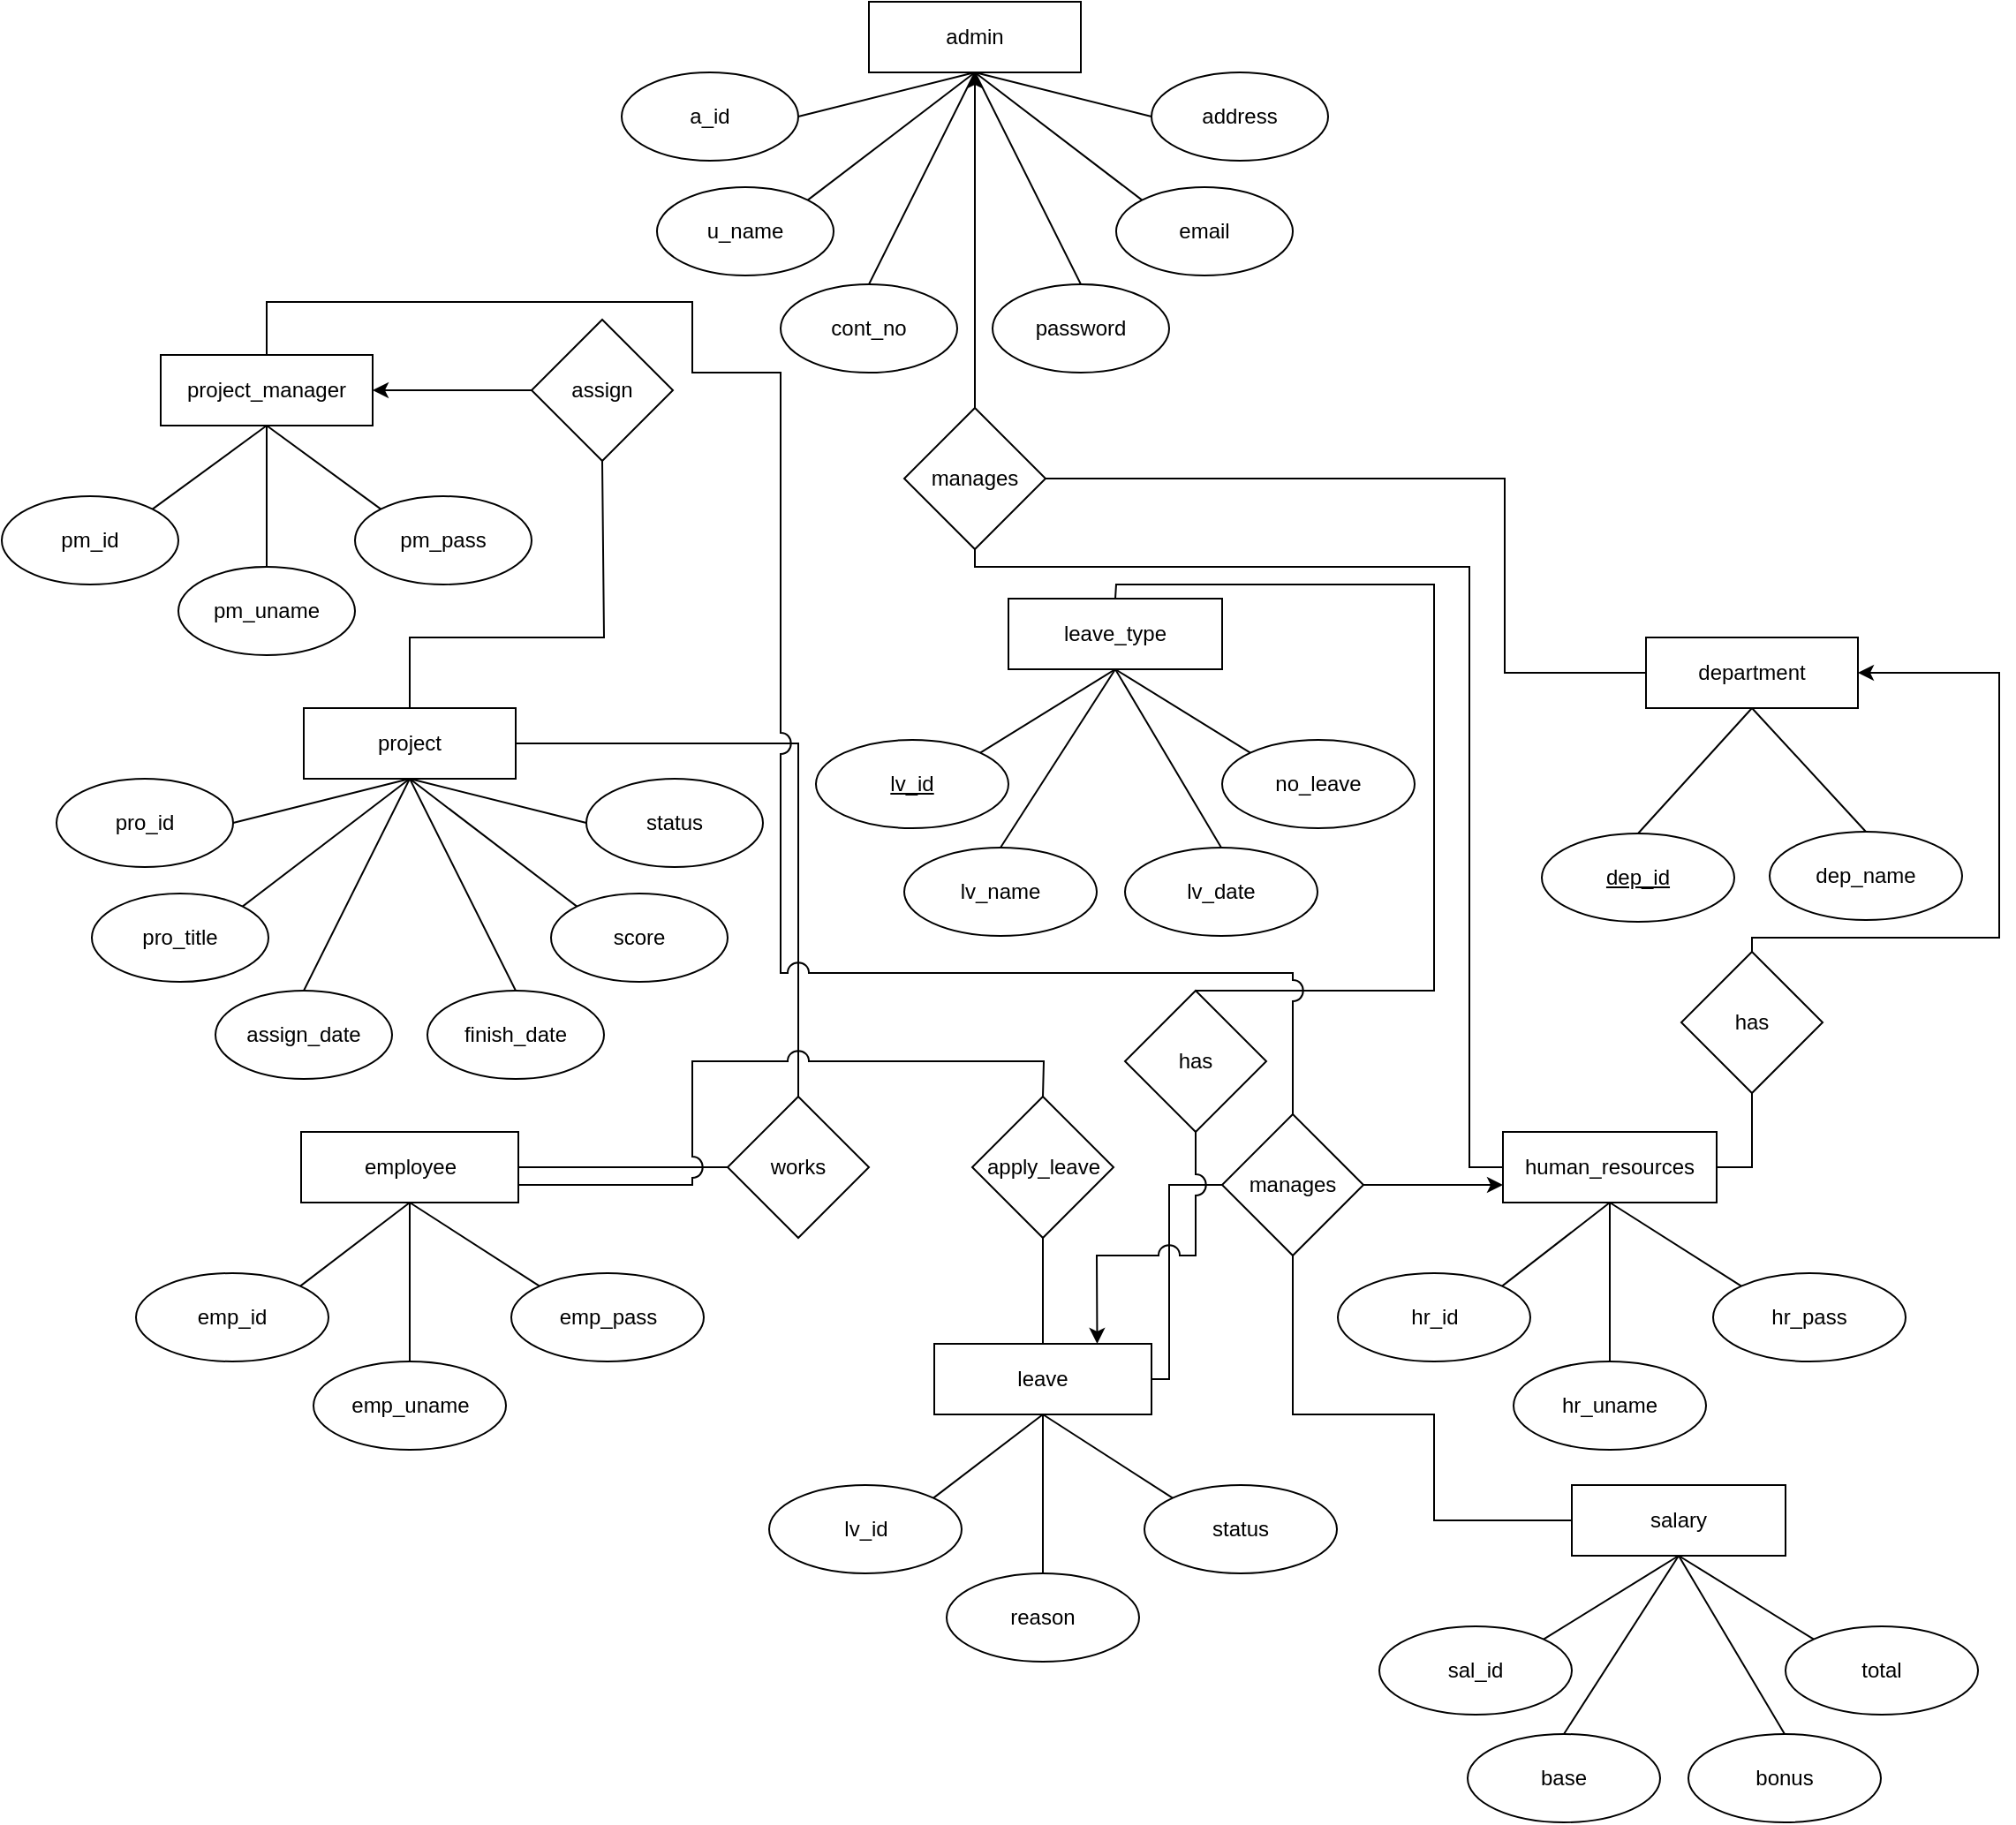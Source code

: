 <mxfile version="21.8.2" type="device">
  <diagram id="R2lEEEUBdFMjLlhIrx00" name="Page-1">
    <mxGraphModel dx="2885" dy="1022" grid="1" gridSize="10" guides="1" tooltips="1" connect="1" arrows="1" fold="1" page="1" pageScale="1" pageWidth="850" pageHeight="1100" math="0" shadow="0" extFonts="Permanent Marker^https://fonts.googleapis.com/css?family=Permanent+Marker">
      <root>
        <mxCell id="0" />
        <mxCell id="1" parent="0" />
        <mxCell id="AsFMAXPC-iEJAhvBXa8g-2" value="department" style="rounded=0;whiteSpace=wrap;html=1;" parent="1" vertex="1">
          <mxGeometry x="800" y="400" width="120" height="40" as="geometry" />
        </mxCell>
        <mxCell id="AsFMAXPC-iEJAhvBXa8g-3" value="project_manager" style="rounded=0;whiteSpace=wrap;html=1;" parent="1" vertex="1">
          <mxGeometry x="-41" y="240" width="120" height="40" as="geometry" />
        </mxCell>
        <mxCell id="AsFMAXPC-iEJAhvBXa8g-5" value="admin" style="rounded=0;whiteSpace=wrap;html=1;" parent="1" vertex="1">
          <mxGeometry x="360" y="40" width="120" height="40" as="geometry" />
        </mxCell>
        <mxCell id="AsFMAXPC-iEJAhvBXa8g-12" value="a_id" style="ellipse;whiteSpace=wrap;html=1;" parent="1" vertex="1">
          <mxGeometry x="220" y="80" width="100" height="50" as="geometry" />
        </mxCell>
        <mxCell id="AsFMAXPC-iEJAhvBXa8g-13" value="u_name" style="ellipse;whiteSpace=wrap;html=1;" parent="1" vertex="1">
          <mxGeometry x="240" y="145" width="100" height="50" as="geometry" />
        </mxCell>
        <mxCell id="AsFMAXPC-iEJAhvBXa8g-14" value="password" style="ellipse;whiteSpace=wrap;html=1;" parent="1" vertex="1">
          <mxGeometry x="430" y="200" width="100" height="50" as="geometry" />
        </mxCell>
        <mxCell id="AsFMAXPC-iEJAhvBXa8g-15" value="address" style="ellipse;whiteSpace=wrap;html=1;" parent="1" vertex="1">
          <mxGeometry x="520" y="80" width="100" height="50" as="geometry" />
        </mxCell>
        <mxCell id="AsFMAXPC-iEJAhvBXa8g-16" value="cont_no" style="ellipse;whiteSpace=wrap;html=1;" parent="1" vertex="1">
          <mxGeometry x="310" y="200" width="100" height="50" as="geometry" />
        </mxCell>
        <mxCell id="AsFMAXPC-iEJAhvBXa8g-17" value="email" style="ellipse;whiteSpace=wrap;html=1;" parent="1" vertex="1">
          <mxGeometry x="500" y="145" width="100" height="50" as="geometry" />
        </mxCell>
        <mxCell id="AsFMAXPC-iEJAhvBXa8g-19" value="" style="endArrow=none;html=1;rounded=0;entryX=0.5;entryY=1;entryDx=0;entryDy=0;exitX=1;exitY=0.5;exitDx=0;exitDy=0;" parent="1" source="AsFMAXPC-iEJAhvBXa8g-12" target="AsFMAXPC-iEJAhvBXa8g-5" edge="1">
          <mxGeometry width="50" height="50" relative="1" as="geometry">
            <mxPoint x="380" y="350" as="sourcePoint" />
            <mxPoint x="430" y="300" as="targetPoint" />
          </mxGeometry>
        </mxCell>
        <mxCell id="AsFMAXPC-iEJAhvBXa8g-20" value="" style="endArrow=none;html=1;rounded=0;entryX=0.5;entryY=1;entryDx=0;entryDy=0;exitX=0.5;exitY=0;exitDx=0;exitDy=0;" parent="1" source="AsFMAXPC-iEJAhvBXa8g-16" target="AsFMAXPC-iEJAhvBXa8g-5" edge="1">
          <mxGeometry width="50" height="50" relative="1" as="geometry">
            <mxPoint x="330" y="115" as="sourcePoint" />
            <mxPoint x="370" y="90" as="targetPoint" />
          </mxGeometry>
        </mxCell>
        <mxCell id="AsFMAXPC-iEJAhvBXa8g-21" value="" style="endArrow=none;html=1;rounded=0;entryX=0.5;entryY=1;entryDx=0;entryDy=0;exitX=0.5;exitY=0;exitDx=0;exitDy=0;" parent="1" source="AsFMAXPC-iEJAhvBXa8g-14" target="AsFMAXPC-iEJAhvBXa8g-5" edge="1">
          <mxGeometry width="50" height="50" relative="1" as="geometry">
            <mxPoint x="340" y="125" as="sourcePoint" />
            <mxPoint x="380" y="100" as="targetPoint" />
          </mxGeometry>
        </mxCell>
        <mxCell id="AsFMAXPC-iEJAhvBXa8g-22" value="" style="endArrow=none;html=1;rounded=0;entryX=0.5;entryY=1;entryDx=0;entryDy=0;exitX=1;exitY=0;exitDx=0;exitDy=0;" parent="1" source="AsFMAXPC-iEJAhvBXa8g-13" target="AsFMAXPC-iEJAhvBXa8g-5" edge="1">
          <mxGeometry width="50" height="50" relative="1" as="geometry">
            <mxPoint x="350" y="135" as="sourcePoint" />
            <mxPoint x="390" y="110" as="targetPoint" />
          </mxGeometry>
        </mxCell>
        <mxCell id="AsFMAXPC-iEJAhvBXa8g-23" value="" style="endArrow=none;html=1;rounded=0;entryX=0.5;entryY=1;entryDx=0;entryDy=0;exitX=0;exitY=0;exitDx=0;exitDy=0;" parent="1" source="AsFMAXPC-iEJAhvBXa8g-17" target="AsFMAXPC-iEJAhvBXa8g-5" edge="1">
          <mxGeometry width="50" height="50" relative="1" as="geometry">
            <mxPoint x="490" y="210" as="sourcePoint" />
            <mxPoint x="460" y="90" as="targetPoint" />
          </mxGeometry>
        </mxCell>
        <mxCell id="AsFMAXPC-iEJAhvBXa8g-24" value="" style="endArrow=none;html=1;rounded=0;entryX=0.5;entryY=1;entryDx=0;entryDy=0;exitX=0;exitY=0.5;exitDx=0;exitDy=0;" parent="1" source="AsFMAXPC-iEJAhvBXa8g-15" target="AsFMAXPC-iEJAhvBXa8g-5" edge="1">
          <mxGeometry width="50" height="50" relative="1" as="geometry">
            <mxPoint x="500" y="220" as="sourcePoint" />
            <mxPoint x="470" y="100" as="targetPoint" />
          </mxGeometry>
        </mxCell>
        <mxCell id="AsFMAXPC-iEJAhvBXa8g-25" value="pm_id" style="ellipse;whiteSpace=wrap;html=1;" parent="1" vertex="1">
          <mxGeometry x="-131" y="320" width="100" height="50" as="geometry" />
        </mxCell>
        <mxCell id="AsFMAXPC-iEJAhvBXa8g-26" value="pm_pass" style="ellipse;whiteSpace=wrap;html=1;" parent="1" vertex="1">
          <mxGeometry x="69" y="320" width="100" height="50" as="geometry" />
        </mxCell>
        <mxCell id="AsFMAXPC-iEJAhvBXa8g-28" value="pm_uname" style="ellipse;whiteSpace=wrap;html=1;" parent="1" vertex="1">
          <mxGeometry x="-31" y="360" width="100" height="50" as="geometry" />
        </mxCell>
        <mxCell id="AsFMAXPC-iEJAhvBXa8g-29" value="" style="endArrow=none;html=1;rounded=0;entryX=1;entryY=0;entryDx=0;entryDy=0;exitX=0.5;exitY=1;exitDx=0;exitDy=0;" parent="1" source="AsFMAXPC-iEJAhvBXa8g-3" target="AsFMAXPC-iEJAhvBXa8g-25" edge="1">
          <mxGeometry width="50" height="50" relative="1" as="geometry">
            <mxPoint x="249" y="155" as="sourcePoint" />
            <mxPoint x="349" y="130" as="targetPoint" />
          </mxGeometry>
        </mxCell>
        <mxCell id="AsFMAXPC-iEJAhvBXa8g-30" value="" style="endArrow=none;html=1;rounded=0;entryX=0.5;entryY=0;entryDx=0;entryDy=0;exitX=0.5;exitY=1;exitDx=0;exitDy=0;" parent="1" source="AsFMAXPC-iEJAhvBXa8g-3" target="AsFMAXPC-iEJAhvBXa8g-28" edge="1">
          <mxGeometry width="50" height="50" relative="1" as="geometry">
            <mxPoint x="259" y="165" as="sourcePoint" />
            <mxPoint x="359" y="140" as="targetPoint" />
          </mxGeometry>
        </mxCell>
        <mxCell id="AsFMAXPC-iEJAhvBXa8g-31" value="" style="endArrow=none;html=1;rounded=0;entryX=0;entryY=0;entryDx=0;entryDy=0;exitX=0.5;exitY=1;exitDx=0;exitDy=0;" parent="1" source="AsFMAXPC-iEJAhvBXa8g-3" target="AsFMAXPC-iEJAhvBXa8g-26" edge="1">
          <mxGeometry width="50" height="50" relative="1" as="geometry">
            <mxPoint x="49" y="310" as="sourcePoint" />
            <mxPoint x="369" y="150" as="targetPoint" />
          </mxGeometry>
        </mxCell>
        <mxCell id="AsFMAXPC-iEJAhvBXa8g-43" value="project" style="rounded=0;whiteSpace=wrap;html=1;" parent="1" vertex="1">
          <mxGeometry x="40" y="440" width="120" height="40" as="geometry" />
        </mxCell>
        <mxCell id="AsFMAXPC-iEJAhvBXa8g-44" value="pro_id" style="ellipse;whiteSpace=wrap;html=1;" parent="1" vertex="1">
          <mxGeometry x="-100" y="480" width="100" height="50" as="geometry" />
        </mxCell>
        <mxCell id="AsFMAXPC-iEJAhvBXa8g-45" value="pro_title" style="ellipse;whiteSpace=wrap;html=1;" parent="1" vertex="1">
          <mxGeometry x="-80" y="545" width="100" height="50" as="geometry" />
        </mxCell>
        <mxCell id="AsFMAXPC-iEJAhvBXa8g-46" value="finish_date" style="ellipse;whiteSpace=wrap;html=1;" parent="1" vertex="1">
          <mxGeometry x="110" y="600" width="100" height="50" as="geometry" />
        </mxCell>
        <mxCell id="AsFMAXPC-iEJAhvBXa8g-47" value="status" style="ellipse;whiteSpace=wrap;html=1;" parent="1" vertex="1">
          <mxGeometry x="200" y="480" width="100" height="50" as="geometry" />
        </mxCell>
        <mxCell id="AsFMAXPC-iEJAhvBXa8g-48" value="assign_date" style="ellipse;whiteSpace=wrap;html=1;" parent="1" vertex="1">
          <mxGeometry x="-10" y="600" width="100" height="50" as="geometry" />
        </mxCell>
        <mxCell id="AsFMAXPC-iEJAhvBXa8g-49" value="score" style="ellipse;whiteSpace=wrap;html=1;" parent="1" vertex="1">
          <mxGeometry x="180" y="545" width="100" height="50" as="geometry" />
        </mxCell>
        <mxCell id="AsFMAXPC-iEJAhvBXa8g-50" value="" style="endArrow=none;html=1;rounded=0;entryX=0.5;entryY=1;entryDx=0;entryDy=0;exitX=1;exitY=0.5;exitDx=0;exitDy=0;" parent="1" source="AsFMAXPC-iEJAhvBXa8g-44" target="AsFMAXPC-iEJAhvBXa8g-43" edge="1">
          <mxGeometry width="50" height="50" relative="1" as="geometry">
            <mxPoint x="60" y="750" as="sourcePoint" />
            <mxPoint x="110" y="700" as="targetPoint" />
          </mxGeometry>
        </mxCell>
        <mxCell id="AsFMAXPC-iEJAhvBXa8g-51" value="" style="endArrow=none;html=1;rounded=0;entryX=0.5;entryY=1;entryDx=0;entryDy=0;exitX=0.5;exitY=0;exitDx=0;exitDy=0;" parent="1" source="AsFMAXPC-iEJAhvBXa8g-48" target="AsFMAXPC-iEJAhvBXa8g-43" edge="1">
          <mxGeometry width="50" height="50" relative="1" as="geometry">
            <mxPoint x="10" y="515" as="sourcePoint" />
            <mxPoint x="50" y="490" as="targetPoint" />
          </mxGeometry>
        </mxCell>
        <mxCell id="AsFMAXPC-iEJAhvBXa8g-52" value="" style="endArrow=none;html=1;rounded=0;entryX=0.5;entryY=1;entryDx=0;entryDy=0;exitX=0.5;exitY=0;exitDx=0;exitDy=0;" parent="1" source="AsFMAXPC-iEJAhvBXa8g-46" target="AsFMAXPC-iEJAhvBXa8g-43" edge="1">
          <mxGeometry width="50" height="50" relative="1" as="geometry">
            <mxPoint x="20" y="525" as="sourcePoint" />
            <mxPoint x="60" y="500" as="targetPoint" />
          </mxGeometry>
        </mxCell>
        <mxCell id="AsFMAXPC-iEJAhvBXa8g-53" value="" style="endArrow=none;html=1;rounded=0;entryX=0.5;entryY=1;entryDx=0;entryDy=0;exitX=1;exitY=0;exitDx=0;exitDy=0;" parent="1" source="AsFMAXPC-iEJAhvBXa8g-45" target="AsFMAXPC-iEJAhvBXa8g-43" edge="1">
          <mxGeometry width="50" height="50" relative="1" as="geometry">
            <mxPoint x="30" y="535" as="sourcePoint" />
            <mxPoint x="70" y="510" as="targetPoint" />
          </mxGeometry>
        </mxCell>
        <mxCell id="AsFMAXPC-iEJAhvBXa8g-54" value="" style="endArrow=none;html=1;rounded=0;entryX=0.5;entryY=1;entryDx=0;entryDy=0;exitX=0;exitY=0;exitDx=0;exitDy=0;" parent="1" source="AsFMAXPC-iEJAhvBXa8g-49" target="AsFMAXPC-iEJAhvBXa8g-43" edge="1">
          <mxGeometry width="50" height="50" relative="1" as="geometry">
            <mxPoint x="170" y="610" as="sourcePoint" />
            <mxPoint x="140" y="490" as="targetPoint" />
          </mxGeometry>
        </mxCell>
        <mxCell id="AsFMAXPC-iEJAhvBXa8g-55" value="" style="endArrow=none;html=1;rounded=0;entryX=0.5;entryY=1;entryDx=0;entryDy=0;exitX=0;exitY=0.5;exitDx=0;exitDy=0;" parent="1" source="AsFMAXPC-iEJAhvBXa8g-47" target="AsFMAXPC-iEJAhvBXa8g-43" edge="1">
          <mxGeometry width="50" height="50" relative="1" as="geometry">
            <mxPoint x="180" y="620" as="sourcePoint" />
            <mxPoint x="150" y="500" as="targetPoint" />
          </mxGeometry>
        </mxCell>
        <mxCell id="AsFMAXPC-iEJAhvBXa8g-56" value="leave" style="rounded=0;whiteSpace=wrap;html=1;" parent="1" vertex="1">
          <mxGeometry x="397" y="800" width="123" height="40" as="geometry" />
        </mxCell>
        <mxCell id="AsFMAXPC-iEJAhvBXa8g-57" value="lv_id" style="ellipse;whiteSpace=wrap;html=1;" parent="1" vertex="1">
          <mxGeometry x="303.5" y="880" width="109" height="50" as="geometry" />
        </mxCell>
        <mxCell id="AsFMAXPC-iEJAhvBXa8g-58" value="status" style="ellipse;whiteSpace=wrap;html=1;" parent="1" vertex="1">
          <mxGeometry x="516" y="880" width="109" height="50" as="geometry" />
        </mxCell>
        <mxCell id="AsFMAXPC-iEJAhvBXa8g-59" value="reason" style="ellipse;whiteSpace=wrap;html=1;" parent="1" vertex="1">
          <mxGeometry x="404" y="930" width="109" height="50" as="geometry" />
        </mxCell>
        <mxCell id="AsFMAXPC-iEJAhvBXa8g-60" value="" style="endArrow=none;html=1;rounded=0;entryX=1;entryY=0;entryDx=0;entryDy=0;exitX=0.5;exitY=1;exitDx=0;exitDy=0;" parent="1" source="AsFMAXPC-iEJAhvBXa8g-56" target="AsFMAXPC-iEJAhvBXa8g-57" edge="1">
          <mxGeometry width="50" height="50" relative="1" as="geometry">
            <mxPoint x="687" y="715" as="sourcePoint" />
            <mxPoint x="787" y="690" as="targetPoint" />
          </mxGeometry>
        </mxCell>
        <mxCell id="AsFMAXPC-iEJAhvBXa8g-61" value="" style="endArrow=none;html=1;rounded=0;entryX=0.5;entryY=0;entryDx=0;entryDy=0;exitX=0.5;exitY=1;exitDx=0;exitDy=0;" parent="1" source="AsFMAXPC-iEJAhvBXa8g-56" target="AsFMAXPC-iEJAhvBXa8g-59" edge="1">
          <mxGeometry width="50" height="50" relative="1" as="geometry">
            <mxPoint x="697" y="725" as="sourcePoint" />
            <mxPoint x="797" y="700" as="targetPoint" />
          </mxGeometry>
        </mxCell>
        <mxCell id="AsFMAXPC-iEJAhvBXa8g-62" value="" style="endArrow=none;html=1;rounded=0;entryX=0;entryY=0;entryDx=0;entryDy=0;exitX=0.5;exitY=1;exitDx=0;exitDy=0;" parent="1" source="AsFMAXPC-iEJAhvBXa8g-56" target="AsFMAXPC-iEJAhvBXa8g-58" edge="1">
          <mxGeometry width="50" height="50" relative="1" as="geometry">
            <mxPoint x="487" y="870" as="sourcePoint" />
            <mxPoint x="807" y="710" as="targetPoint" />
          </mxGeometry>
        </mxCell>
        <mxCell id="AsFMAXPC-iEJAhvBXa8g-65" value="leave_type" style="rounded=0;whiteSpace=wrap;html=1;" parent="1" vertex="1">
          <mxGeometry x="439" y="378" width="121" height="40" as="geometry" />
        </mxCell>
        <mxCell id="AsFMAXPC-iEJAhvBXa8g-66" value="&lt;u&gt;lv_id&lt;/u&gt;" style="ellipse;whiteSpace=wrap;html=1;" parent="1" vertex="1">
          <mxGeometry x="330" y="458" width="109" height="50" as="geometry" />
        </mxCell>
        <mxCell id="AsFMAXPC-iEJAhvBXa8g-67" value="no_leave" style="ellipse;whiteSpace=wrap;html=1;" parent="1" vertex="1">
          <mxGeometry x="560" y="458" width="109" height="50" as="geometry" />
        </mxCell>
        <mxCell id="AsFMAXPC-iEJAhvBXa8g-68" value="lv_name" style="ellipse;whiteSpace=wrap;html=1;" parent="1" vertex="1">
          <mxGeometry x="380" y="519" width="109" height="50" as="geometry" />
        </mxCell>
        <mxCell id="AsFMAXPC-iEJAhvBXa8g-69" value="" style="endArrow=none;html=1;rounded=0;entryX=1;entryY=0;entryDx=0;entryDy=0;exitX=0.5;exitY=1;exitDx=0;exitDy=0;" parent="1" source="AsFMAXPC-iEJAhvBXa8g-65" target="AsFMAXPC-iEJAhvBXa8g-66" edge="1">
          <mxGeometry width="50" height="50" relative="1" as="geometry">
            <mxPoint x="729" y="293" as="sourcePoint" />
            <mxPoint x="829" y="268" as="targetPoint" />
          </mxGeometry>
        </mxCell>
        <mxCell id="AsFMAXPC-iEJAhvBXa8g-70" value="" style="endArrow=none;html=1;rounded=0;entryX=0.5;entryY=0;entryDx=0;entryDy=0;exitX=0.5;exitY=1;exitDx=0;exitDy=0;" parent="1" source="AsFMAXPC-iEJAhvBXa8g-65" target="AsFMAXPC-iEJAhvBXa8g-68" edge="1">
          <mxGeometry width="50" height="50" relative="1" as="geometry">
            <mxPoint x="739" y="303" as="sourcePoint" />
            <mxPoint x="839" y="278" as="targetPoint" />
          </mxGeometry>
        </mxCell>
        <mxCell id="AsFMAXPC-iEJAhvBXa8g-71" value="" style="endArrow=none;html=1;rounded=0;entryX=0;entryY=0;entryDx=0;entryDy=0;exitX=0.5;exitY=1;exitDx=0;exitDy=0;" parent="1" source="AsFMAXPC-iEJAhvBXa8g-65" target="AsFMAXPC-iEJAhvBXa8g-67" edge="1">
          <mxGeometry width="50" height="50" relative="1" as="geometry">
            <mxPoint x="529" y="448" as="sourcePoint" />
            <mxPoint x="849" y="288" as="targetPoint" />
          </mxGeometry>
        </mxCell>
        <mxCell id="AsFMAXPC-iEJAhvBXa8g-72" value="lv_date" style="ellipse;whiteSpace=wrap;html=1;" parent="1" vertex="1">
          <mxGeometry x="505" y="519" width="109" height="50" as="geometry" />
        </mxCell>
        <mxCell id="AsFMAXPC-iEJAhvBXa8g-73" value="" style="endArrow=none;html=1;rounded=0;entryX=0.5;entryY=0;entryDx=0;entryDy=0;exitX=0.5;exitY=1;exitDx=0;exitDy=0;" parent="1" source="AsFMAXPC-iEJAhvBXa8g-65" target="AsFMAXPC-iEJAhvBXa8g-72" edge="1">
          <mxGeometry width="50" height="50" relative="1" as="geometry">
            <mxPoint x="514" y="428" as="sourcePoint" />
            <mxPoint x="594" y="475" as="targetPoint" />
          </mxGeometry>
        </mxCell>
        <mxCell id="AsFMAXPC-iEJAhvBXa8g-76" value="&lt;u&gt;dep_id&lt;/u&gt;" style="ellipse;whiteSpace=wrap;html=1;" parent="1" vertex="1">
          <mxGeometry x="741" y="511" width="109" height="50" as="geometry" />
        </mxCell>
        <mxCell id="AsFMAXPC-iEJAhvBXa8g-78" value="" style="endArrow=none;html=1;rounded=0;exitX=0.5;exitY=1;exitDx=0;exitDy=0;entryX=0.5;entryY=0;entryDx=0;entryDy=0;" parent="1" source="AsFMAXPC-iEJAhvBXa8g-2" target="AsFMAXPC-iEJAhvBXa8g-76" edge="1">
          <mxGeometry width="50" height="50" relative="1" as="geometry">
            <mxPoint x="869" y="450" as="sourcePoint" />
            <mxPoint x="810" y="500" as="targetPoint" />
          </mxGeometry>
        </mxCell>
        <mxCell id="AsFMAXPC-iEJAhvBXa8g-80" value="dep_name" style="ellipse;whiteSpace=wrap;html=1;" parent="1" vertex="1">
          <mxGeometry x="870" y="510" width="109" height="50" as="geometry" />
        </mxCell>
        <mxCell id="AsFMAXPC-iEJAhvBXa8g-81" value="" style="endArrow=none;html=1;rounded=0;exitX=0.5;exitY=1;exitDx=0;exitDy=0;entryX=0.5;entryY=0;entryDx=0;entryDy=0;" parent="1" source="AsFMAXPC-iEJAhvBXa8g-2" target="AsFMAXPC-iEJAhvBXa8g-80" edge="1">
          <mxGeometry width="50" height="50" relative="1" as="geometry">
            <mxPoint x="869" y="450" as="sourcePoint" />
            <mxPoint x="900" y="500" as="targetPoint" />
          </mxGeometry>
        </mxCell>
        <mxCell id="AsFMAXPC-iEJAhvBXa8g-82" value="human_resources" style="rounded=0;whiteSpace=wrap;html=1;" parent="1" vertex="1">
          <mxGeometry x="719" y="680" width="121" height="40" as="geometry" />
        </mxCell>
        <mxCell id="AsFMAXPC-iEJAhvBXa8g-83" value="hr_id" style="ellipse;whiteSpace=wrap;html=1;" parent="1" vertex="1">
          <mxGeometry x="625.5" y="760" width="109" height="50" as="geometry" />
        </mxCell>
        <mxCell id="AsFMAXPC-iEJAhvBXa8g-84" value="hr_pass" style="ellipse;whiteSpace=wrap;html=1;" parent="1" vertex="1">
          <mxGeometry x="838" y="760" width="109" height="50" as="geometry" />
        </mxCell>
        <mxCell id="AsFMAXPC-iEJAhvBXa8g-85" value="hr_uname" style="ellipse;whiteSpace=wrap;html=1;" parent="1" vertex="1">
          <mxGeometry x="725" y="810" width="109" height="50" as="geometry" />
        </mxCell>
        <mxCell id="AsFMAXPC-iEJAhvBXa8g-86" value="" style="endArrow=none;html=1;rounded=0;entryX=1;entryY=0;entryDx=0;entryDy=0;exitX=0.5;exitY=1;exitDx=0;exitDy=0;" parent="1" source="AsFMAXPC-iEJAhvBXa8g-82" target="AsFMAXPC-iEJAhvBXa8g-83" edge="1">
          <mxGeometry width="50" height="50" relative="1" as="geometry">
            <mxPoint x="1009" y="595" as="sourcePoint" />
            <mxPoint x="1109" y="570" as="targetPoint" />
          </mxGeometry>
        </mxCell>
        <mxCell id="AsFMAXPC-iEJAhvBXa8g-87" value="" style="endArrow=none;html=1;rounded=0;entryX=0.5;entryY=0;entryDx=0;entryDy=0;exitX=0.5;exitY=1;exitDx=0;exitDy=0;" parent="1" source="AsFMAXPC-iEJAhvBXa8g-82" target="AsFMAXPC-iEJAhvBXa8g-85" edge="1">
          <mxGeometry width="50" height="50" relative="1" as="geometry">
            <mxPoint x="1019" y="605" as="sourcePoint" />
            <mxPoint x="1119" y="580" as="targetPoint" />
          </mxGeometry>
        </mxCell>
        <mxCell id="AsFMAXPC-iEJAhvBXa8g-88" value="" style="endArrow=none;html=1;rounded=0;entryX=0;entryY=0;entryDx=0;entryDy=0;exitX=0.5;exitY=1;exitDx=0;exitDy=0;" parent="1" source="AsFMAXPC-iEJAhvBXa8g-82" target="AsFMAXPC-iEJAhvBXa8g-84" edge="1">
          <mxGeometry width="50" height="50" relative="1" as="geometry">
            <mxPoint x="809" y="750" as="sourcePoint" />
            <mxPoint x="1129" y="590" as="targetPoint" />
          </mxGeometry>
        </mxCell>
        <mxCell id="AsFMAXPC-iEJAhvBXa8g-89" value="manages" style="rhombus;whiteSpace=wrap;html=1;" parent="1" vertex="1">
          <mxGeometry x="380" y="270" width="80" height="80" as="geometry" />
        </mxCell>
        <mxCell id="AsFMAXPC-iEJAhvBXa8g-97" value="" style="endArrow=classic;html=1;rounded=0;entryX=0.5;entryY=1;entryDx=0;entryDy=0;exitX=0.5;exitY=0;exitDx=0;exitDy=0;" parent="1" source="AsFMAXPC-iEJAhvBXa8g-89" target="AsFMAXPC-iEJAhvBXa8g-5" edge="1">
          <mxGeometry width="50" height="50" relative="1" as="geometry">
            <mxPoint x="500" y="450" as="sourcePoint" />
            <mxPoint x="550" y="400" as="targetPoint" />
          </mxGeometry>
        </mxCell>
        <mxCell id="AsFMAXPC-iEJAhvBXa8g-98" value="" style="endArrow=none;html=1;rounded=0;entryX=1;entryY=0.5;entryDx=0;entryDy=0;exitX=0;exitY=0.5;exitDx=0;exitDy=0;" parent="1" source="AsFMAXPC-iEJAhvBXa8g-2" target="AsFMAXPC-iEJAhvBXa8g-89" edge="1">
          <mxGeometry width="50" height="50" relative="1" as="geometry">
            <mxPoint x="800" y="310" as="sourcePoint" />
            <mxPoint x="550" y="400" as="targetPoint" />
            <Array as="points">
              <mxPoint x="720" y="420" />
              <mxPoint x="720" y="310" />
            </Array>
          </mxGeometry>
        </mxCell>
        <mxCell id="AsFMAXPC-iEJAhvBXa8g-99" value="" style="endArrow=none;html=1;rounded=0;entryX=0.5;entryY=1;entryDx=0;entryDy=0;exitX=0;exitY=0.5;exitDx=0;exitDy=0;" parent="1" source="AsFMAXPC-iEJAhvBXa8g-82" target="AsFMAXPC-iEJAhvBXa8g-89" edge="1">
          <mxGeometry width="50" height="50" relative="1" as="geometry">
            <mxPoint x="810" y="430" as="sourcePoint" />
            <mxPoint x="470" y="320" as="targetPoint" />
            <Array as="points">
              <mxPoint x="700" y="700" />
              <mxPoint x="700" y="360" />
              <mxPoint x="560" y="360" />
              <mxPoint x="420" y="360" />
            </Array>
          </mxGeometry>
        </mxCell>
        <mxCell id="AsFMAXPC-iEJAhvBXa8g-100" value="has" style="rhombus;whiteSpace=wrap;html=1;" parent="1" vertex="1">
          <mxGeometry x="820" y="578" width="80" height="80" as="geometry" />
        </mxCell>
        <mxCell id="AsFMAXPC-iEJAhvBXa8g-101" value="" style="endArrow=classic;html=1;rounded=0;exitX=0.5;exitY=0;exitDx=0;exitDy=0;entryX=1;entryY=0.5;entryDx=0;entryDy=0;" parent="1" source="AsFMAXPC-iEJAhvBXa8g-100" target="AsFMAXPC-iEJAhvBXa8g-2" edge="1">
          <mxGeometry width="50" height="50" relative="1" as="geometry">
            <mxPoint x="850" y="580" as="sourcePoint" />
            <mxPoint x="860" y="440" as="targetPoint" />
            <Array as="points">
              <mxPoint x="860" y="570" />
              <mxPoint x="930" y="570" />
              <mxPoint x="1000" y="570" />
              <mxPoint x="1000" y="420" />
            </Array>
          </mxGeometry>
        </mxCell>
        <mxCell id="AsFMAXPC-iEJAhvBXa8g-102" value="" style="endArrow=none;html=1;rounded=0;entryX=0.5;entryY=1;entryDx=0;entryDy=0;exitX=1;exitY=0.5;exitDx=0;exitDy=0;" parent="1" source="AsFMAXPC-iEJAhvBXa8g-82" target="AsFMAXPC-iEJAhvBXa8g-100" edge="1">
          <mxGeometry width="50" height="50" relative="1" as="geometry">
            <mxPoint x="800" y="670" as="sourcePoint" />
            <mxPoint x="860" y="660" as="targetPoint" />
            <Array as="points">
              <mxPoint x="860" y="700" />
            </Array>
          </mxGeometry>
        </mxCell>
        <mxCell id="AsFMAXPC-iEJAhvBXa8g-103" value="assign" style="rhombus;whiteSpace=wrap;html=1;" parent="1" vertex="1">
          <mxGeometry x="169" y="220" width="80" height="80" as="geometry" />
        </mxCell>
        <mxCell id="AsFMAXPC-iEJAhvBXa8g-107" value="" style="endArrow=classic;html=1;rounded=0;exitX=0;exitY=0.5;exitDx=0;exitDy=0;entryX=1;entryY=0.5;entryDx=0;entryDy=0;" parent="1" target="AsFMAXPC-iEJAhvBXa8g-3" edge="1">
          <mxGeometry width="50" height="50" relative="1" as="geometry">
            <mxPoint x="169" y="260" as="sourcePoint" />
            <mxPoint x="83" y="259" as="targetPoint" />
            <Array as="points" />
          </mxGeometry>
        </mxCell>
        <mxCell id="AsFMAXPC-iEJAhvBXa8g-108" value="" style="endArrow=none;html=1;rounded=0;exitX=0.5;exitY=1;exitDx=0;exitDy=0;entryX=0.5;entryY=0;entryDx=0;entryDy=0;" parent="1" source="AsFMAXPC-iEJAhvBXa8g-103" target="AsFMAXPC-iEJAhvBXa8g-43" edge="1">
          <mxGeometry width="50" height="50" relative="1" as="geometry">
            <mxPoint x="29" y="290" as="sourcePoint" />
            <mxPoint x="90" y="400" as="targetPoint" />
            <Array as="points">
              <mxPoint x="210" y="400" />
              <mxPoint x="100" y="400" />
            </Array>
          </mxGeometry>
        </mxCell>
        <mxCell id="AsFMAXPC-iEJAhvBXa8g-116" value="employee" style="rounded=0;whiteSpace=wrap;html=1;" parent="1" vertex="1">
          <mxGeometry x="38.5" y="680" width="123" height="40" as="geometry" />
        </mxCell>
        <mxCell id="AsFMAXPC-iEJAhvBXa8g-117" value="emp_id" style="ellipse;whiteSpace=wrap;html=1;" parent="1" vertex="1">
          <mxGeometry x="-55" y="760" width="109" height="50" as="geometry" />
        </mxCell>
        <mxCell id="AsFMAXPC-iEJAhvBXa8g-118" value="emp_pass" style="ellipse;whiteSpace=wrap;html=1;" parent="1" vertex="1">
          <mxGeometry x="157.5" y="760" width="109" height="50" as="geometry" />
        </mxCell>
        <mxCell id="AsFMAXPC-iEJAhvBXa8g-119" value="emp_uname" style="ellipse;whiteSpace=wrap;html=1;" parent="1" vertex="1">
          <mxGeometry x="45.5" y="810" width="109" height="50" as="geometry" />
        </mxCell>
        <mxCell id="AsFMAXPC-iEJAhvBXa8g-120" value="" style="endArrow=none;html=1;rounded=0;entryX=1;entryY=0;entryDx=0;entryDy=0;exitX=0.5;exitY=1;exitDx=0;exitDy=0;" parent="1" source="AsFMAXPC-iEJAhvBXa8g-116" target="AsFMAXPC-iEJAhvBXa8g-117" edge="1">
          <mxGeometry width="50" height="50" relative="1" as="geometry">
            <mxPoint x="328.5" y="595" as="sourcePoint" />
            <mxPoint x="428.5" y="570" as="targetPoint" />
          </mxGeometry>
        </mxCell>
        <mxCell id="AsFMAXPC-iEJAhvBXa8g-121" value="" style="endArrow=none;html=1;rounded=0;entryX=0.5;entryY=0;entryDx=0;entryDy=0;exitX=0.5;exitY=1;exitDx=0;exitDy=0;" parent="1" source="AsFMAXPC-iEJAhvBXa8g-116" target="AsFMAXPC-iEJAhvBXa8g-119" edge="1">
          <mxGeometry width="50" height="50" relative="1" as="geometry">
            <mxPoint x="338.5" y="605" as="sourcePoint" />
            <mxPoint x="438.5" y="580" as="targetPoint" />
          </mxGeometry>
        </mxCell>
        <mxCell id="AsFMAXPC-iEJAhvBXa8g-122" value="" style="endArrow=none;html=1;rounded=0;entryX=0;entryY=0;entryDx=0;entryDy=0;exitX=0.5;exitY=1;exitDx=0;exitDy=0;" parent="1" source="AsFMAXPC-iEJAhvBXa8g-116" target="AsFMAXPC-iEJAhvBXa8g-118" edge="1">
          <mxGeometry width="50" height="50" relative="1" as="geometry">
            <mxPoint x="128.5" y="750" as="sourcePoint" />
            <mxPoint x="448.5" y="590" as="targetPoint" />
          </mxGeometry>
        </mxCell>
        <mxCell id="AsFMAXPC-iEJAhvBXa8g-123" value="works" style="rhombus;whiteSpace=wrap;html=1;" parent="1" vertex="1">
          <mxGeometry x="280" y="660" width="80" height="80" as="geometry" />
        </mxCell>
        <mxCell id="AsFMAXPC-iEJAhvBXa8g-124" value="" style="endArrow=none;html=1;rounded=0;entryX=1;entryY=0.5;entryDx=0;entryDy=0;exitX=0;exitY=0.5;exitDx=0;exitDy=0;" parent="1" source="AsFMAXPC-iEJAhvBXa8g-123" target="AsFMAXPC-iEJAhvBXa8g-116" edge="1">
          <mxGeometry width="50" height="50" relative="1" as="geometry">
            <mxPoint x="110" y="730" as="sourcePoint" />
            <mxPoint x="110" y="820" as="targetPoint" />
          </mxGeometry>
        </mxCell>
        <mxCell id="AsFMAXPC-iEJAhvBXa8g-125" value="" style="endArrow=none;html=1;rounded=0;exitX=0.5;exitY=0;exitDx=0;exitDy=0;entryX=1;entryY=0.5;entryDx=0;entryDy=0;" parent="1" source="AsFMAXPC-iEJAhvBXa8g-123" target="AsFMAXPC-iEJAhvBXa8g-43" edge="1">
          <mxGeometry width="50" height="50" relative="1" as="geometry">
            <mxPoint x="120" y="740" as="sourcePoint" />
            <mxPoint x="320" y="460" as="targetPoint" />
            <Array as="points">
              <mxPoint x="320" y="600" />
              <mxPoint x="320" y="460" />
            </Array>
          </mxGeometry>
        </mxCell>
        <mxCell id="AsFMAXPC-iEJAhvBXa8g-126" value="apply_leave" style="rhombus;whiteSpace=wrap;html=1;" parent="1" vertex="1">
          <mxGeometry x="418.5" y="660" width="80" height="80" as="geometry" />
        </mxCell>
        <mxCell id="AsFMAXPC-iEJAhvBXa8g-127" value="" style="endArrow=none;html=1;rounded=0;entryX=1;entryY=0.75;entryDx=0;entryDy=0;exitX=0.5;exitY=0;exitDx=0;exitDy=0;jumpStyle=arc;jumpSize=12;" parent="1" source="AsFMAXPC-iEJAhvBXa8g-126" target="AsFMAXPC-iEJAhvBXa8g-116" edge="1">
          <mxGeometry width="50" height="50" relative="1" as="geometry">
            <mxPoint x="460" y="640" as="sourcePoint" />
            <mxPoint x="172" y="710" as="targetPoint" />
            <Array as="points">
              <mxPoint x="459" y="640" />
              <mxPoint x="260" y="640" />
              <mxPoint x="260" y="680" />
              <mxPoint x="260" y="710" />
            </Array>
          </mxGeometry>
        </mxCell>
        <mxCell id="AsFMAXPC-iEJAhvBXa8g-128" value="" style="endArrow=none;html=1;rounded=0;entryX=0.5;entryY=0;entryDx=0;entryDy=0;exitX=0.5;exitY=1;exitDx=0;exitDy=0;" parent="1" source="AsFMAXPC-iEJAhvBXa8g-126" target="AsFMAXPC-iEJAhvBXa8g-56" edge="1">
          <mxGeometry width="50" height="50" relative="1" as="geometry">
            <mxPoint x="110" y="730" as="sourcePoint" />
            <mxPoint x="110" y="820" as="targetPoint" />
          </mxGeometry>
        </mxCell>
        <mxCell id="AsFMAXPC-iEJAhvBXa8g-129" value="manages" style="rhombus;whiteSpace=wrap;html=1;" parent="1" vertex="1">
          <mxGeometry x="560" y="670" width="80" height="80" as="geometry" />
        </mxCell>
        <mxCell id="AsFMAXPC-iEJAhvBXa8g-130" value="" style="endArrow=classic;html=1;rounded=0;exitX=1;exitY=0.5;exitDx=0;exitDy=0;entryX=0;entryY=0.75;entryDx=0;entryDy=0;" parent="1" source="AsFMAXPC-iEJAhvBXa8g-129" target="AsFMAXPC-iEJAhvBXa8g-82" edge="1">
          <mxGeometry width="50" height="50" relative="1" as="geometry">
            <mxPoint x="870" y="588" as="sourcePoint" />
            <mxPoint x="930" y="430" as="targetPoint" />
            <Array as="points" />
          </mxGeometry>
        </mxCell>
        <mxCell id="AsFMAXPC-iEJAhvBXa8g-131" value="salary" style="rounded=0;whiteSpace=wrap;html=1;" parent="1" vertex="1">
          <mxGeometry x="758" y="880" width="121" height="40" as="geometry" />
        </mxCell>
        <mxCell id="AsFMAXPC-iEJAhvBXa8g-132" value="sal_id" style="ellipse;whiteSpace=wrap;html=1;" parent="1" vertex="1">
          <mxGeometry x="649" y="960" width="109" height="50" as="geometry" />
        </mxCell>
        <mxCell id="AsFMAXPC-iEJAhvBXa8g-133" value="total" style="ellipse;whiteSpace=wrap;html=1;" parent="1" vertex="1">
          <mxGeometry x="879" y="960" width="109" height="50" as="geometry" />
        </mxCell>
        <mxCell id="AsFMAXPC-iEJAhvBXa8g-134" value="base" style="ellipse;whiteSpace=wrap;html=1;" parent="1" vertex="1">
          <mxGeometry x="699" y="1021" width="109" height="50" as="geometry" />
        </mxCell>
        <mxCell id="AsFMAXPC-iEJAhvBXa8g-135" value="" style="endArrow=none;html=1;rounded=0;entryX=1;entryY=0;entryDx=0;entryDy=0;exitX=0.5;exitY=1;exitDx=0;exitDy=0;" parent="1" source="AsFMAXPC-iEJAhvBXa8g-131" target="AsFMAXPC-iEJAhvBXa8g-132" edge="1">
          <mxGeometry width="50" height="50" relative="1" as="geometry">
            <mxPoint x="1048" y="795" as="sourcePoint" />
            <mxPoint x="1148" y="770" as="targetPoint" />
          </mxGeometry>
        </mxCell>
        <mxCell id="AsFMAXPC-iEJAhvBXa8g-136" value="" style="endArrow=none;html=1;rounded=0;entryX=0.5;entryY=0;entryDx=0;entryDy=0;exitX=0.5;exitY=1;exitDx=0;exitDy=0;" parent="1" source="AsFMAXPC-iEJAhvBXa8g-131" target="AsFMAXPC-iEJAhvBXa8g-134" edge="1">
          <mxGeometry width="50" height="50" relative="1" as="geometry">
            <mxPoint x="1058" y="805" as="sourcePoint" />
            <mxPoint x="1158" y="780" as="targetPoint" />
          </mxGeometry>
        </mxCell>
        <mxCell id="AsFMAXPC-iEJAhvBXa8g-137" value="" style="endArrow=none;html=1;rounded=0;entryX=0;entryY=0;entryDx=0;entryDy=0;exitX=0.5;exitY=1;exitDx=0;exitDy=0;" parent="1" source="AsFMAXPC-iEJAhvBXa8g-131" target="AsFMAXPC-iEJAhvBXa8g-133" edge="1">
          <mxGeometry width="50" height="50" relative="1" as="geometry">
            <mxPoint x="848" y="950" as="sourcePoint" />
            <mxPoint x="1168" y="790" as="targetPoint" />
          </mxGeometry>
        </mxCell>
        <mxCell id="AsFMAXPC-iEJAhvBXa8g-138" value="bonus" style="ellipse;whiteSpace=wrap;html=1;" parent="1" vertex="1">
          <mxGeometry x="824" y="1021" width="109" height="50" as="geometry" />
        </mxCell>
        <mxCell id="AsFMAXPC-iEJAhvBXa8g-139" value="" style="endArrow=none;html=1;rounded=0;entryX=0.5;entryY=0;entryDx=0;entryDy=0;exitX=0.5;exitY=1;exitDx=0;exitDy=0;" parent="1" source="AsFMAXPC-iEJAhvBXa8g-131" target="AsFMAXPC-iEJAhvBXa8g-138" edge="1">
          <mxGeometry width="50" height="50" relative="1" as="geometry">
            <mxPoint x="833" y="930" as="sourcePoint" />
            <mxPoint x="913" y="977" as="targetPoint" />
          </mxGeometry>
        </mxCell>
        <mxCell id="AsFMAXPC-iEJAhvBXa8g-140" value="" style="endArrow=none;html=1;rounded=0;exitX=0.5;exitY=1;exitDx=0;exitDy=0;entryX=0;entryY=0.5;entryDx=0;entryDy=0;" parent="1" source="AsFMAXPC-iEJAhvBXa8g-129" target="AsFMAXPC-iEJAhvBXa8g-131" edge="1">
          <mxGeometry width="50" height="50" relative="1" as="geometry">
            <mxPoint x="469" y="750" as="sourcePoint" />
            <mxPoint x="680" y="940" as="targetPoint" />
            <Array as="points">
              <mxPoint x="600" y="800" />
              <mxPoint x="600" y="840" />
              <mxPoint x="680" y="840" />
              <mxPoint x="680" y="900" />
            </Array>
          </mxGeometry>
        </mxCell>
        <mxCell id="AsFMAXPC-iEJAhvBXa8g-141" value="" style="endArrow=none;html=1;rounded=0;exitX=0;exitY=0.5;exitDx=0;exitDy=0;entryX=1;entryY=0.5;entryDx=0;entryDy=0;" parent="1" source="AsFMAXPC-iEJAhvBXa8g-129" target="AsFMAXPC-iEJAhvBXa8g-56" edge="1">
          <mxGeometry width="50" height="50" relative="1" as="geometry">
            <mxPoint x="610" y="760" as="sourcePoint" />
            <mxPoint x="530" y="820" as="targetPoint" />
            <Array as="points">
              <mxPoint x="530" y="710" />
              <mxPoint x="530" y="770" />
              <mxPoint x="530" y="820" />
            </Array>
          </mxGeometry>
        </mxCell>
        <mxCell id="AsFMAXPC-iEJAhvBXa8g-142" value="has" style="rhombus;whiteSpace=wrap;html=1;" parent="1" vertex="1">
          <mxGeometry x="505" y="600" width="80" height="80" as="geometry" />
        </mxCell>
        <mxCell id="AsFMAXPC-iEJAhvBXa8g-143" value="" style="endArrow=classic;html=1;rounded=0;entryX=0.75;entryY=0;entryDx=0;entryDy=0;jumpStyle=arc;jumpSize=12;exitX=0.5;exitY=1;exitDx=0;exitDy=0;" parent="1" source="AsFMAXPC-iEJAhvBXa8g-142" target="AsFMAXPC-iEJAhvBXa8g-56" edge="1">
          <mxGeometry width="50" height="50" relative="1" as="geometry">
            <mxPoint x="500" y="750" as="sourcePoint" />
            <mxPoint x="729" y="720" as="targetPoint" />
            <Array as="points">
              <mxPoint x="545" y="750" />
              <mxPoint x="489" y="750" />
            </Array>
          </mxGeometry>
        </mxCell>
        <mxCell id="AsFMAXPC-iEJAhvBXa8g-144" value="" style="endArrow=none;html=1;rounded=0;entryX=0.5;entryY=0;entryDx=0;entryDy=0;exitX=0.5;exitY=0;exitDx=0;exitDy=0;" parent="1" source="AsFMAXPC-iEJAhvBXa8g-65" target="AsFMAXPC-iEJAhvBXa8g-142" edge="1">
          <mxGeometry width="50" height="50" relative="1" as="geometry">
            <mxPoint x="590" y="400" as="sourcePoint" />
            <mxPoint x="569" y="529" as="targetPoint" />
            <Array as="points">
              <mxPoint x="500" y="370" />
              <mxPoint x="680" y="370" />
              <mxPoint x="680" y="600" />
            </Array>
          </mxGeometry>
        </mxCell>
        <mxCell id="VT1fRiK670eZDrI_wkgf-2" value="" style="endArrow=none;html=1;rounded=0;exitX=0.5;exitY=0;exitDx=0;exitDy=0;entryX=0.5;entryY=0;entryDx=0;entryDy=0;jumpSize=12;jumpStyle=arc;" edge="1" parent="1" source="AsFMAXPC-iEJAhvBXa8g-129" target="AsFMAXPC-iEJAhvBXa8g-3">
          <mxGeometry width="50" height="50" relative="1" as="geometry">
            <mxPoint x="790" y="730" as="sourcePoint" />
            <mxPoint x="390" y="590" as="targetPoint" />
            <Array as="points">
              <mxPoint x="600" y="590" />
              <mxPoint x="310" y="590" />
              <mxPoint x="310" y="250" />
              <mxPoint x="260" y="250" />
              <mxPoint x="260" y="210" />
              <mxPoint x="140" y="210" />
              <mxPoint x="19" y="210" />
            </Array>
          </mxGeometry>
        </mxCell>
      </root>
    </mxGraphModel>
  </diagram>
</mxfile>
